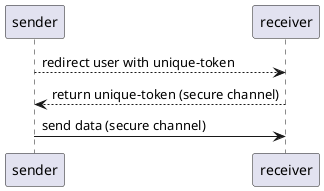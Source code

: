 @startuml messageflow
sender --> receiver : redirect user with unique-token
receiver --> sender : return unique-token (secure channel)
sender -> receiver : send data (secure channel)
@enduml
